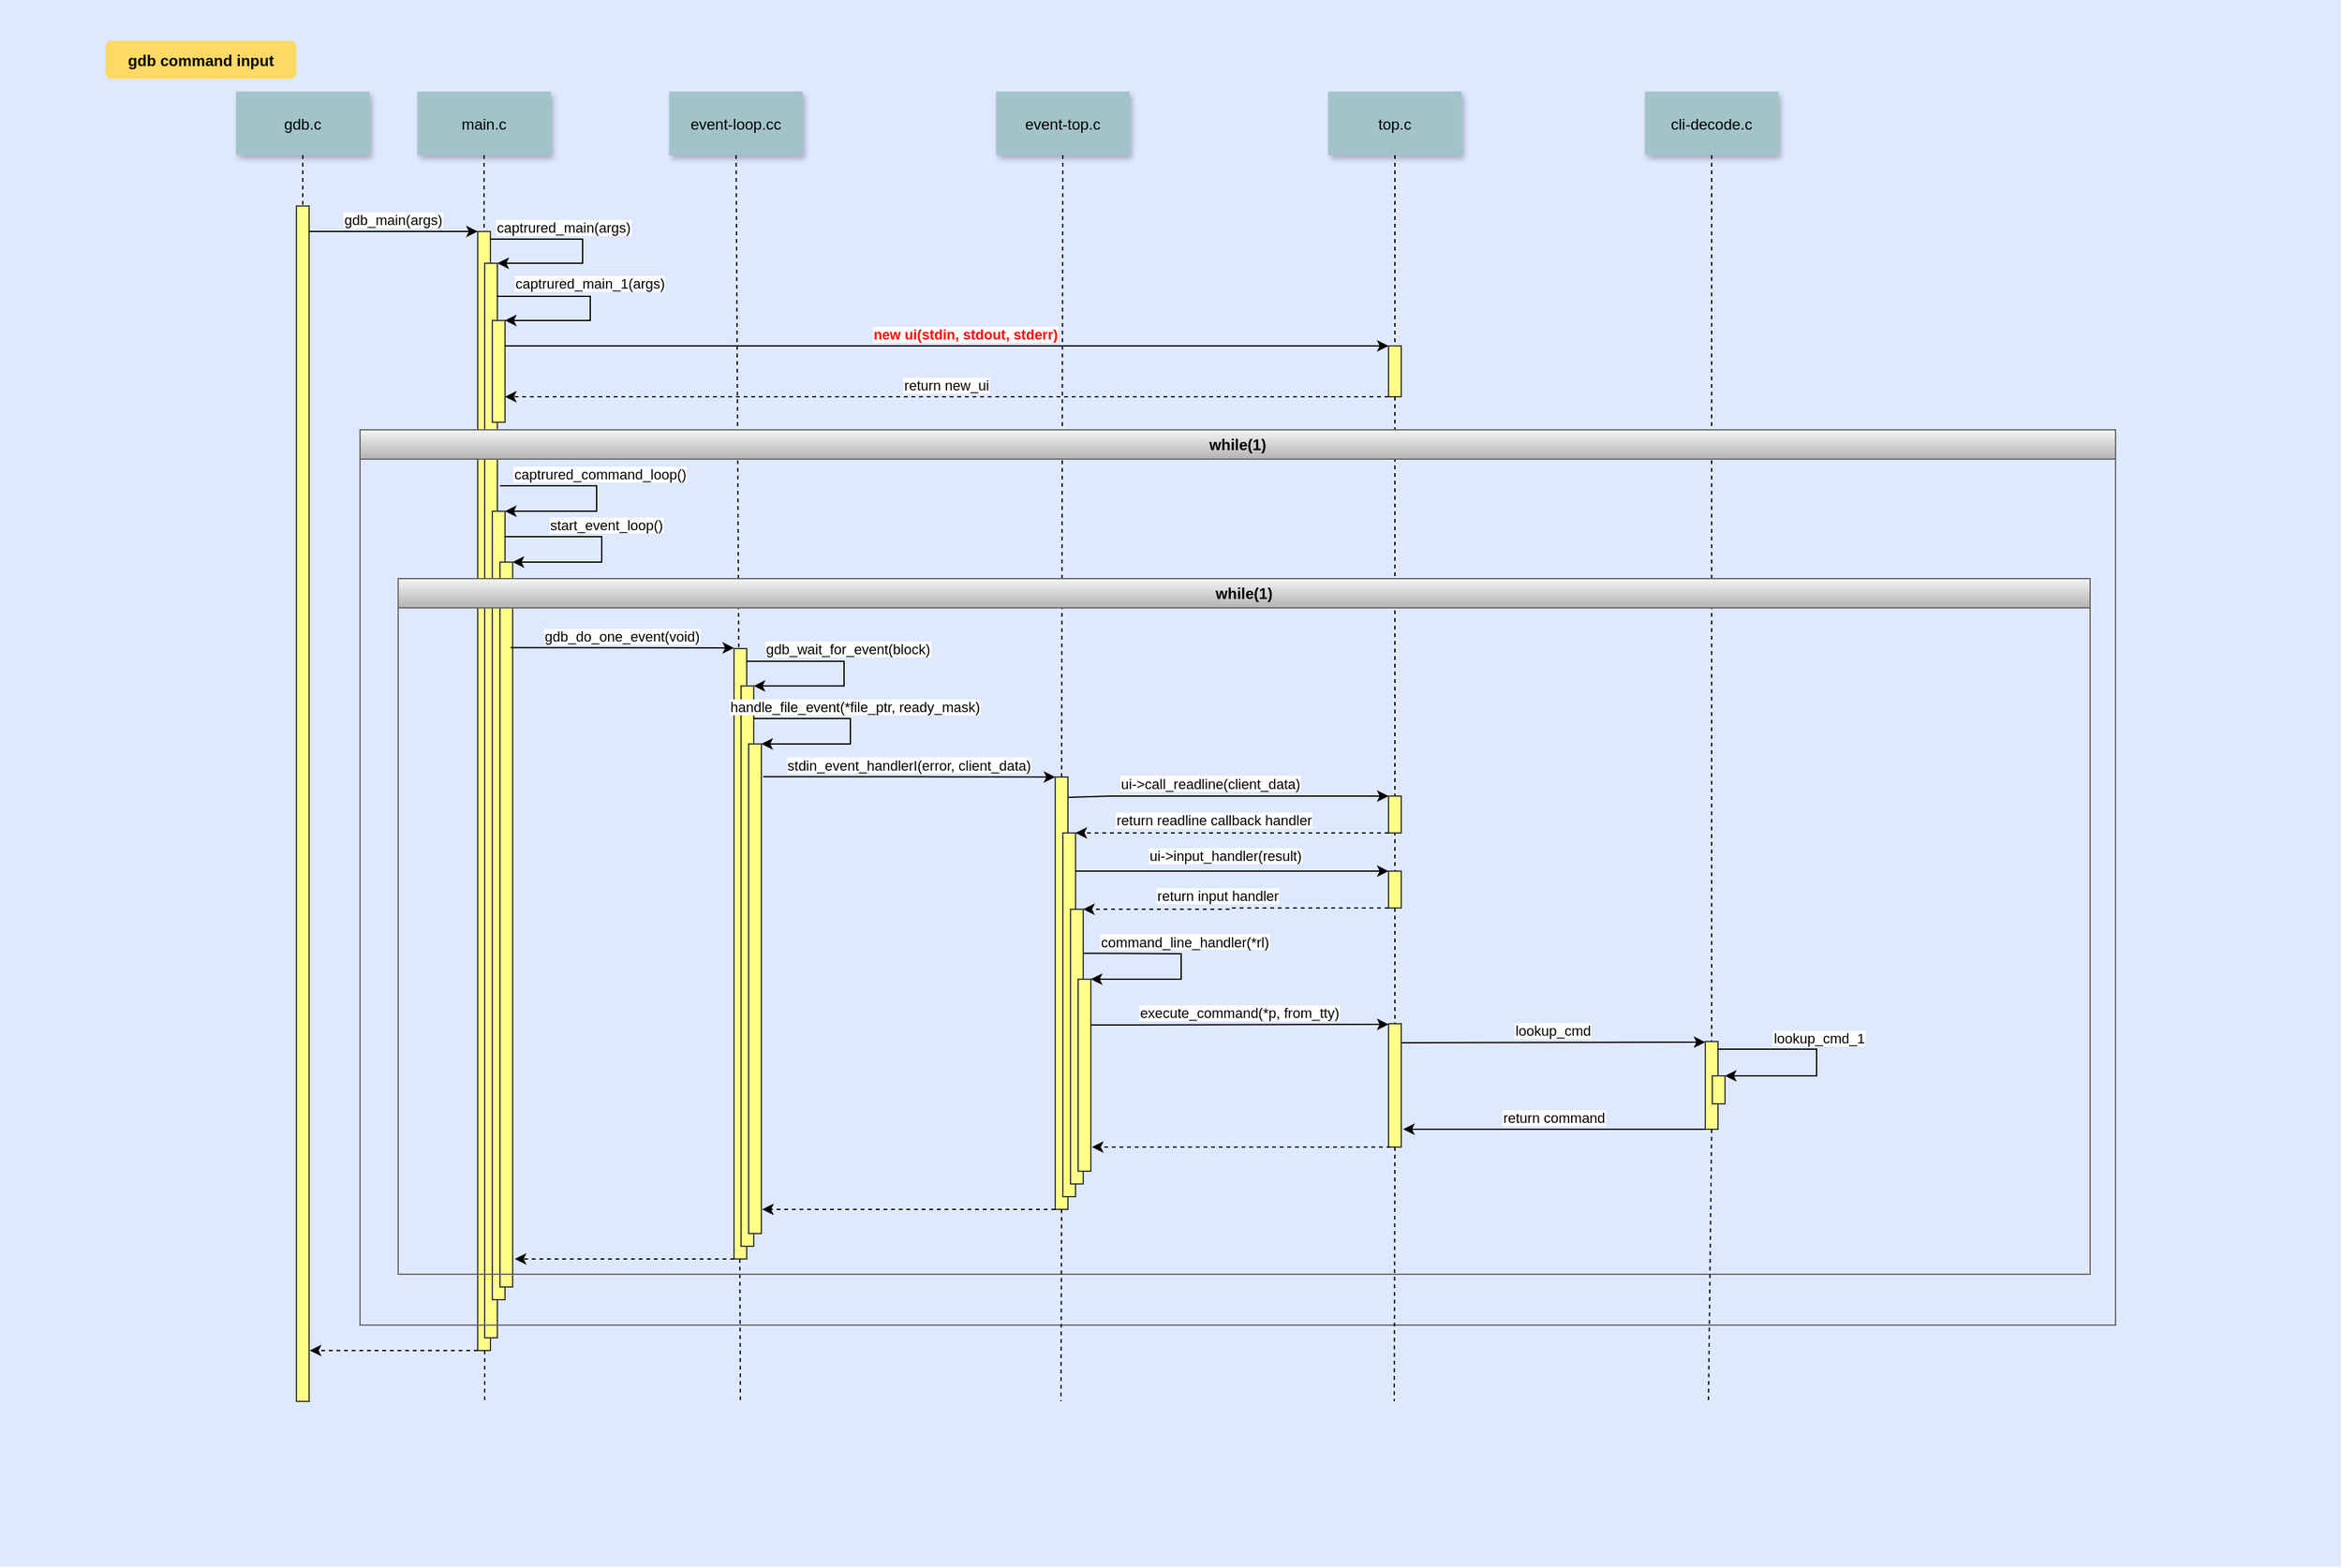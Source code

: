 <mxfile version="24.0.7" type="github">
  <diagram name="Page-1" id="9361dd3d-8414-5efd-6122-117bd74ce7a7">
    <mxGraphModel dx="2024" dy="1307" grid="1" gridSize="10" guides="1" tooltips="1" connect="1" arrows="1" fold="1" page="0" pageScale="1.5" pageWidth="826" pageHeight="1169" background="none" math="0" shadow="0">
      <root>
        <mxCell id="0" />
        <mxCell id="1" parent="0" />
        <mxCell id="69" value="" style="fillColor=#DEE8FF;strokeColor=none" parent="1" vertex="1">
          <mxGeometry x="-33" y="-12" width="1840" height="1232" as="geometry" />
        </mxCell>
        <mxCell id="2" value="" style="fillColor=#ffff88;strokeColor=#36393d;" parent="1" vertex="1">
          <mxGeometry x="200" y="150" width="10" height="940" as="geometry" />
        </mxCell>
        <mxCell id="4" value="gdb.c" style="shadow=1;fillColor=#A2C4C9;strokeColor=none" parent="1" vertex="1">
          <mxGeometry x="152.5" y="60" width="105" height="50" as="geometry" />
        </mxCell>
        <mxCell id="6" value="" style="fillColor=#ffff88;strokeColor=#36393d;" parent="1" vertex="1">
          <mxGeometry x="342.5" y="170" width="10" height="880" as="geometry" />
        </mxCell>
        <mxCell id="7" value="main.c" style="shadow=1;fillColor=#A2C4C9;strokeColor=none" parent="1" vertex="1">
          <mxGeometry x="295" y="60" width="105" height="50" as="geometry" />
        </mxCell>
        <mxCell id="8" value="" style="edgeStyle=none;endArrow=none;dashed=1" parent="1" source="7" target="6" edge="1">
          <mxGeometry x="272.335" y="165" width="100" height="100" as="geometry">
            <mxPoint x="347.259" y="110" as="sourcePoint" />
            <mxPoint x="347.576" y="165" as="targetPoint" />
          </mxGeometry>
        </mxCell>
        <mxCell id="9" value="gdb_main(args)" style="edgeStyle=none;verticalLabelPosition=top;verticalAlign=bottom;entryX=0;entryY=0;entryDx=0;entryDy=0;" parent="1" target="6" edge="1">
          <mxGeometry x="220" y="92" width="100" height="100" as="geometry">
            <mxPoint x="210" y="170" as="sourcePoint" />
            <mxPoint x="340" y="170" as="targetPoint" />
          </mxGeometry>
        </mxCell>
        <mxCell id="13" value="captrured_main(args)" style="edgeStyle=orthogonalEdgeStyle;verticalLabelPosition=top;verticalAlign=bottom;exitX=1.25;exitY=0.213;exitDx=0;exitDy=0;flowAnimation=0;rounded=0;strokeColor=default;jumpStyle=none;shadow=0;comic=0;noJump=0;exitPerimeter=0;entryX=1;entryY=0;entryDx=0;entryDy=0;" parent="1" target="NpjNhpAdD-cPr5dTdstZ-95" edge="1">
          <mxGeometry width="100" height="100" as="geometry">
            <mxPoint x="352.5" y="175.0" as="sourcePoint" />
            <mxPoint x="358" y="195" as="targetPoint" />
            <Array as="points">
              <mxPoint x="425" y="176" />
              <mxPoint x="425" y="195" />
            </Array>
            <mxPoint x="55" y="-9" as="offset" />
          </mxGeometry>
        </mxCell>
        <mxCell id="33" value="" style="edgeStyle=elbowEdgeStyle;elbow=horizontal;endArrow=none;dashed=1" parent="1" source="4" target="2" edge="1">
          <mxGeometry x="230.0" y="310" width="100" height="100" as="geometry">
            <mxPoint x="230.0" y="410" as="sourcePoint" />
            <mxPoint x="330" y="310" as="targetPoint" />
          </mxGeometry>
        </mxCell>
        <mxCell id="71" value="gdb command input" style="rounded=1;fontStyle=1;fillColor=#FFD966;strokeColor=none" parent="1" vertex="1">
          <mxGeometry x="50" y="20" width="150" height="30" as="geometry" />
        </mxCell>
        <mxCell id="NpjNhpAdD-cPr5dTdstZ-95" value="" style="fillColor=#ffff88;strokeColor=#36393d;" parent="1" vertex="1">
          <mxGeometry x="348" y="195" width="10" height="845" as="geometry" />
        </mxCell>
        <mxCell id="NpjNhpAdD-cPr5dTdstZ-96" value="" style="fillColor=#ffff88;strokeColor=#36393d;" parent="1" vertex="1">
          <mxGeometry x="354" y="240" width="10" height="80" as="geometry" />
        </mxCell>
        <mxCell id="NpjNhpAdD-cPr5dTdstZ-100" value="captrured_main_1(args)" style="edgeStyle=orthogonalEdgeStyle;verticalLabelPosition=top;verticalAlign=bottom;exitX=1.25;exitY=0.213;exitDx=0;exitDy=0;flowAnimation=0;rounded=0;strokeColor=default;jumpStyle=none;shadow=0;comic=0;noJump=0;exitPerimeter=0;entryX=1;entryY=0;entryDx=0;entryDy=0;" parent="1" target="NpjNhpAdD-cPr5dTdstZ-96" edge="1">
          <mxGeometry width="100" height="100" as="geometry">
            <mxPoint x="358" y="220.0" as="sourcePoint" />
            <mxPoint x="363.5" y="240" as="targetPoint" />
            <Array as="points">
              <mxPoint x="431" y="221" />
              <mxPoint x="431" y="240" />
            </Array>
            <mxPoint x="70" y="-10" as="offset" />
          </mxGeometry>
        </mxCell>
        <mxCell id="NpjNhpAdD-cPr5dTdstZ-152" value="" style="fillColor=#ffff88;strokeColor=#36393d;" parent="1" vertex="1">
          <mxGeometry x="1058.5" y="260" width="10" height="40" as="geometry" />
        </mxCell>
        <mxCell id="NpjNhpAdD-cPr5dTdstZ-154" value="new ui(stdin, stdout, stderr)" style="edgeStyle=none;verticalLabelPosition=top;verticalAlign=bottom;entryX=0;entryY=0;entryDx=0;entryDy=0;strokeColor=default;fontStyle=1;fontColor=#ff0000;" parent="1" edge="1" target="NpjNhpAdD-cPr5dTdstZ-152">
          <mxGeometry width="100" height="100" as="geometry">
            <mxPoint x="363.75" y="260" as="sourcePoint" />
            <mxPoint x="567.5" y="260.42" as="targetPoint" />
            <mxPoint x="15" as="offset" />
          </mxGeometry>
        </mxCell>
        <mxCell id="NpjNhpAdD-cPr5dTdstZ-155" value="return new_ui" style="edgeStyle=none;verticalLabelPosition=top;verticalAlign=bottom;entryX=1;entryY=0.75;entryDx=0;entryDy=0;dashed=1;exitX=0;exitY=1;exitDx=0;exitDy=0;" parent="1" target="NpjNhpAdD-cPr5dTdstZ-96" edge="1" source="NpjNhpAdD-cPr5dTdstZ-152">
          <mxGeometry x="220" y="92" width="100" height="100" as="geometry">
            <mxPoint x="567.5" y="290" as="sourcePoint" />
            <mxPoint x="376.25" y="290" as="targetPoint" />
          </mxGeometry>
        </mxCell>
        <mxCell id="8tz-lUX5db71lzaxd9jw-120" value="" style="group" vertex="1" connectable="0" parent="1">
          <mxGeometry x="750" y="60" width="105" height="50" as="geometry" />
        </mxCell>
        <mxCell id="NpjNhpAdD-cPr5dTdstZ-157" value="event-top.c" style="shadow=1;fillColor=#A2C4C9;strokeColor=none" parent="8tz-lUX5db71lzaxd9jw-120" vertex="1">
          <mxGeometry width="105" height="50" as="geometry" />
        </mxCell>
        <mxCell id="8tz-lUX5db71lzaxd9jw-121" value="" style="group" vertex="1" connectable="0" parent="1">
          <mxGeometry x="493" y="60" width="105" height="50" as="geometry" />
        </mxCell>
        <mxCell id="24" value="event-loop.cc" style="shadow=1;fillColor=#A2C4C9;strokeColor=none" parent="8tz-lUX5db71lzaxd9jw-121" vertex="1">
          <mxGeometry width="105" height="50" as="geometry" />
        </mxCell>
        <mxCell id="8tz-lUX5db71lzaxd9jw-92" value="" style="edgeStyle=none;endArrow=none;dashed=1;exitX=0.5;exitY=1;exitDx=0;exitDy=0;entryX=0.5;entryY=0;entryDx=0;entryDy=0;" edge="1" parent="1" source="8tz-lUX5db71lzaxd9jw-86" target="NpjNhpAdD-cPr5dTdstZ-152">
          <mxGeometry x="1907.335" y="225" width="100" height="100" as="geometry">
            <mxPoint x="1254" y="120" as="sourcePoint" />
            <mxPoint x="1064" y="260" as="targetPoint" />
          </mxGeometry>
        </mxCell>
        <mxCell id="8tz-lUX5db71lzaxd9jw-86" value="top.c" style="shadow=1;fillColor=#A2C4C9;strokeColor=none" vertex="1" parent="1">
          <mxGeometry x="1011" y="60" width="105" height="50" as="geometry" />
        </mxCell>
        <mxCell id="8tz-lUX5db71lzaxd9jw-90" value="cli-decode.c" style="shadow=1;fillColor=#A2C4C9;strokeColor=none" vertex="1" parent="1">
          <mxGeometry x="1260" y="60" width="105" height="50" as="geometry" />
        </mxCell>
        <mxCell id="8tz-lUX5db71lzaxd9jw-97" value="" style="edgeStyle=none;endArrow=none;dashed=1;entryX=0.5;entryY=0;entryDx=0;entryDy=0;exitX=0.5;exitY=1;exitDx=0;exitDy=0;" edge="1" parent="1" source="8tz-lUX5db71lzaxd9jw-90" target="8tz-lUX5db71lzaxd9jw-93">
          <mxGeometry x="2147.335" y="225" width="100" height="100" as="geometry">
            <mxPoint x="1472.66" y="110" as="sourcePoint" />
            <mxPoint x="1472.66" y="760" as="targetPoint" />
          </mxGeometry>
        </mxCell>
        <mxCell id="NpjNhpAdD-cPr5dTdstZ-158" value="" style="edgeStyle=none;endArrow=none;dashed=1;entryX=0.5;entryY=0;entryDx=0;entryDy=0;" parent="1" source="NpjNhpAdD-cPr5dTdstZ-157" target="NpjNhpAdD-cPr5dTdstZ-161" edge="1">
          <mxGeometry x="1677.335" y="225" width="100" height="100" as="geometry">
            <mxPoint x="1212.259" y="110" as="sourcePoint" />
            <mxPoint x="1040" y="220" as="targetPoint" />
          </mxGeometry>
        </mxCell>
        <mxCell id="25" value="" style="edgeStyle=none;endArrow=none;dashed=1" parent="1" source="24" target="26" edge="1">
          <mxGeometry x="1237.335" y="225" width="100" height="100" as="geometry">
            <mxPoint x="772.259" y="110" as="sourcePoint" />
            <mxPoint x="772.576" y="165" as="targetPoint" />
          </mxGeometry>
        </mxCell>
        <mxCell id="8tz-lUX5db71lzaxd9jw-95" value="lookup_cmd" style="edgeStyle=elbowEdgeStyle;elbow=vertical;verticalLabelPosition=top;verticalAlign=bottom;entryX=0;entryY=0;entryDx=0;entryDy=0;exitX=1;exitY=0.25;exitDx=0;exitDy=0;" edge="1" parent="1" target="8tz-lUX5db71lzaxd9jw-93">
          <mxGeometry x="1495.355" y="693.736" width="138.142" height="100" as="geometry">
            <mxPoint x="1068.5" y="808" as="sourcePoint" />
            <mxPoint x="1432.5" y="746" as="targetPoint" />
            <Array as="points" />
          </mxGeometry>
        </mxCell>
        <mxCell id="8tz-lUX5db71lzaxd9jw-93" value="" style="fillColor=#ffff88;strokeColor=#36393d;" vertex="1" parent="1">
          <mxGeometry x="1307.5" y="807" width="10" height="69" as="geometry" />
        </mxCell>
        <mxCell id="8tz-lUX5db71lzaxd9jw-101" value="return command" style="edgeStyle=elbowEdgeStyle;elbow=vertical;verticalLabelPosition=top;verticalAlign=bottom;exitX=0;exitY=1;exitDx=0;exitDy=0;" edge="1" parent="1" source="8tz-lUX5db71lzaxd9jw-93">
          <mxGeometry x="1510" y="696.736" width="100" height="100" as="geometry">
            <mxPoint x="1454.5" y="828" as="sourcePoint" />
            <mxPoint x="1070" y="876" as="targetPoint" />
            <Array as="points" />
          </mxGeometry>
        </mxCell>
        <mxCell id="8tz-lUX5db71lzaxd9jw-100" value="lookup_cmd_1" style="edgeStyle=orthogonalEdgeStyle;verticalLabelPosition=top;verticalAlign=bottom;flowAnimation=0;rounded=0;strokeColor=default;jumpStyle=none;shadow=0;comic=0;noJump=0;entryX=1;entryY=0;entryDx=0;entryDy=0;exitX=1;exitY=0;exitDx=0;exitDy=0;" edge="1" parent="1" target="8tz-lUX5db71lzaxd9jw-99">
          <mxGeometry x="360" y="-375" width="100" height="100" as="geometry">
            <mxPoint x="1317.5" y="813" as="sourcePoint" />
            <mxPoint x="1323.0" y="833" as="targetPoint" />
            <Array as="points">
              <mxPoint x="1395" y="813" />
              <mxPoint x="1395" y="834" />
            </Array>
            <mxPoint x="77" y="-10" as="offset" />
          </mxGeometry>
        </mxCell>
        <mxCell id="8tz-lUX5db71lzaxd9jw-105" value="" style="group;strokeWidth=4;" vertex="1" connectable="0" parent="1">
          <mxGeometry x="796.5" y="599" width="222.5" height="370" as="geometry" />
        </mxCell>
        <mxCell id="NpjNhpAdD-cPr5dTdstZ-161" value="" style="fillColor=#ffff88;strokeColor=#36393d;" parent="8tz-lUX5db71lzaxd9jw-105" vertex="1">
          <mxGeometry width="10" height="340" as="geometry" />
        </mxCell>
        <mxCell id="8tz-lUX5db71lzaxd9jw-85" value="command_line_handler(*rl)" style="edgeStyle=orthogonalEdgeStyle;verticalLabelPosition=top;verticalAlign=bottom;flowAnimation=0;rounded=0;strokeColor=default;jumpStyle=none;shadow=0;comic=0;noJump=0;entryX=1;entryY=0;entryDx=0;entryDy=0;exitX=1.017;exitY=0.125;exitDx=0;exitDy=0;exitPerimeter=0;" edge="1" parent="8tz-lUX5db71lzaxd9jw-105" target="8tz-lUX5db71lzaxd9jw-84">
          <mxGeometry width="100" height="100" as="geometry">
            <mxPoint x="22.17" y="138.625" as="sourcePoint" />
            <mxPoint x="28.51" y="159" as="targetPoint" />
            <Array as="points">
              <mxPoint x="24" y="139" />
              <mxPoint x="99" y="139" />
              <mxPoint x="99" y="159" />
              <mxPoint x="28" y="159" />
            </Array>
            <mxPoint x="77" y="-10" as="offset" />
          </mxGeometry>
        </mxCell>
        <mxCell id="8tz-lUX5db71lzaxd9jw-73" value="" style="fillColor=#ffff88;strokeColor=#36393d;" vertex="1" parent="8tz-lUX5db71lzaxd9jw-105">
          <mxGeometry x="6" y="44" width="10" height="286" as="geometry" />
        </mxCell>
        <mxCell id="8tz-lUX5db71lzaxd9jw-83" value="ui-&gt;input_handler(result)" style="edgeStyle=orthogonalEdgeStyle;verticalLabelPosition=top;verticalAlign=bottom;flowAnimation=0;rounded=0;strokeColor=default;jumpStyle=none;shadow=0;comic=0;noJump=0;entryX=0;entryY=0;entryDx=0;entryDy=0;" edge="1" parent="8tz-lUX5db71lzaxd9jw-105" target="8tz-lUX5db71lzaxd9jw-137">
          <mxGeometry width="100" height="100" as="geometry">
            <mxPoint x="16" y="74" as="sourcePoint" />
            <mxPoint x="22.51" y="94" as="targetPoint" />
            <Array as="points">
              <mxPoint x="262" y="74" />
            </Array>
            <mxPoint x="-5" y="-3" as="offset" />
          </mxGeometry>
        </mxCell>
        <mxCell id="8tz-lUX5db71lzaxd9jw-82" value="" style="fillColor=#ffff88;strokeColor=#36393d;" vertex="1" parent="8tz-lUX5db71lzaxd9jw-105">
          <mxGeometry x="12" y="104" width="10" height="216" as="geometry" />
        </mxCell>
        <mxCell id="8tz-lUX5db71lzaxd9jw-84" value="" style="fillColor=#ffff88;strokeColor=#36393d;" vertex="1" parent="8tz-lUX5db71lzaxd9jw-105">
          <mxGeometry x="18" y="159" width="10" height="151" as="geometry" />
        </mxCell>
        <mxCell id="8tz-lUX5db71lzaxd9jw-99" value="" style="fillColor=#ffff88;strokeColor=#36393d;" vertex="1" parent="1">
          <mxGeometry x="1313" y="834" width="10" height="22" as="geometry" />
        </mxCell>
        <mxCell id="8tz-lUX5db71lzaxd9jw-128" value="" style="edgeStyle=none;endArrow=none;dashed=1;exitX=0.5;exitY=1;exitDx=0;exitDy=0;entryX=0.5;entryY=0;entryDx=0;entryDy=0;" edge="1" parent="1" source="NpjNhpAdD-cPr5dTdstZ-152" target="8tz-lUX5db71lzaxd9jw-89">
          <mxGeometry x="1907.335" y="225" width="100" height="100" as="geometry">
            <mxPoint x="1063.24" y="310" as="sourcePoint" />
            <mxPoint x="1063.24" y="460" as="targetPoint" />
          </mxGeometry>
        </mxCell>
        <mxCell id="8tz-lUX5db71lzaxd9jw-129" value="stdin_event_handlerI(error, client_data)" style="edgeStyle=elbowEdgeStyle;elbow=horizontal;verticalLabelPosition=top;verticalAlign=bottom;entryX=0;entryY=0;entryDx=0;entryDy=0;exitX=1.141;exitY=0.067;exitDx=0;exitDy=0;exitPerimeter=0;" edge="1" parent="1" source="NpjNhpAdD-cPr5dTdstZ-143" target="NpjNhpAdD-cPr5dTdstZ-161">
          <mxGeometry x="580" y="374.736" width="100" height="100" as="geometry">
            <mxPoint x="570" y="599" as="sourcePoint" />
            <mxPoint x="784" y="590.5" as="targetPoint" />
            <Array as="points">
              <mxPoint x="700" y="600" />
            </Array>
          </mxGeometry>
        </mxCell>
        <mxCell id="NpjNhpAdD-cPr5dTdstZ-94" value="captrured_command_loop()" style="edgeStyle=orthogonalEdgeStyle;verticalLabelPosition=top;verticalAlign=bottom;flowAnimation=0;rounded=0;strokeColor=default;jumpStyle=none;shadow=0;comic=0;noJump=0;entryX=1;entryY=0;entryDx=0;entryDy=0;" parent="1" target="NpjNhpAdD-cPr5dTdstZ-102" edge="1">
          <mxGeometry x="250" y="330" width="100" height="100" as="geometry">
            <mxPoint x="360" y="370" as="sourcePoint" />
            <mxPoint x="366.25" y="389.39" as="targetPoint" />
            <Array as="points">
              <mxPoint x="436" y="370" />
              <mxPoint x="436" y="390" />
            </Array>
            <mxPoint x="77" y="-10" as="offset" />
          </mxGeometry>
        </mxCell>
        <mxCell id="NpjNhpAdD-cPr5dTdstZ-102" value="" style="fillColor=#ffff88;strokeColor=#36393d;" parent="1" vertex="1">
          <mxGeometry x="354" y="390" width="10" height="620" as="geometry" />
        </mxCell>
        <mxCell id="NpjNhpAdD-cPr5dTdstZ-105" value="while(1)" style="swimlane;whiteSpace=wrap;html=1;swimlaneFillColor=none;container=0;fillColor=#f5f5f5;strokeColor=#666666;gradientColor=#b3b3b3;" parent="1" vertex="1">
          <mxGeometry x="250" y="326" width="1380" height="704" as="geometry" />
        </mxCell>
        <mxCell id="NpjNhpAdD-cPr5dTdstZ-106" value="start_event_loop()" style="edgeStyle=orthogonalEdgeStyle;verticalLabelPosition=top;verticalAlign=bottom;flowAnimation=0;rounded=0;strokeColor=default;jumpStyle=none;shadow=0;comic=0;noJump=0;entryX=1;entryY=0;entryDx=0;entryDy=0;" parent="1" target="NpjNhpAdD-cPr5dTdstZ-107" edge="1">
          <mxGeometry x="250" y="330" width="100" height="100" as="geometry">
            <mxPoint x="363.75" y="410.04" as="sourcePoint" />
            <mxPoint x="380" y="430" as="targetPoint" />
            <Array as="points">
              <mxPoint x="440" y="410" />
              <mxPoint x="440" y="430" />
            </Array>
            <mxPoint x="77" y="-10" as="offset" />
          </mxGeometry>
        </mxCell>
        <mxCell id="NpjNhpAdD-cPr5dTdstZ-107" value="" style="fillColor=#ffff88;strokeColor=#36393d;" parent="1" vertex="1">
          <mxGeometry x="360" y="430" width="10" height="570" as="geometry" />
        </mxCell>
        <mxCell id="34" value="gdb_do_one_event(void)" style="edgeStyle=elbowEdgeStyle;elbow=vertical;verticalLabelPosition=top;verticalAlign=bottom;entryX=0;entryY=0;entryDx=0;entryDy=0;exitX=0.833;exitY=0.118;exitDx=0;exitDy=0;exitPerimeter=0;" parent="1" target="26" edge="1" source="NpjNhpAdD-cPr5dTdstZ-107">
          <mxGeometry x="830" y="704.736" width="100" height="100" as="geometry">
            <mxPoint x="372.5" y="482.82" as="sourcePoint" />
            <mxPoint x="740" y="482" as="targetPoint" />
            <Array as="points" />
          </mxGeometry>
        </mxCell>
        <mxCell id="8tz-lUX5db71lzaxd9jw-89" value="" style="fillColor=#ffff88;strokeColor=#36393d;" vertex="1" parent="1">
          <mxGeometry x="1058.5" y="793" width="10" height="97" as="geometry" />
        </mxCell>
        <mxCell id="8tz-lUX5db71lzaxd9jw-104" value="" style="group" vertex="1" connectable="0" parent="1">
          <mxGeometry x="544" y="498" width="91.51" height="520" as="geometry" />
        </mxCell>
        <mxCell id="26" value="" style="fillColor=#ffff88;strokeColor=#36393d;" parent="8tz-lUX5db71lzaxd9jw-104" vertex="1">
          <mxGeometry width="10" height="480" as="geometry" />
        </mxCell>
        <mxCell id="NpjNhpAdD-cPr5dTdstZ-138" value="" style="fillColor=#ffff88;strokeColor=#36393d;" parent="8tz-lUX5db71lzaxd9jw-104" vertex="1">
          <mxGeometry x="5.51" y="29.41" width="10" height="440.59" as="geometry" />
        </mxCell>
        <mxCell id="NpjNhpAdD-cPr5dTdstZ-136" value="gdb_wait_for_event(block)" style="edgeStyle=orthogonalEdgeStyle;verticalLabelPosition=top;verticalAlign=bottom;flowAnimation=0;rounded=0;strokeColor=default;jumpStyle=none;shadow=0;comic=0;noJump=0;entryX=1;entryY=0;entryDx=0;entryDy=0;" parent="8tz-lUX5db71lzaxd9jw-104" target="NpjNhpAdD-cPr5dTdstZ-138" edge="1">
          <mxGeometry x="-300" y="-290" width="100" height="100" as="geometry">
            <mxPoint x="10" y="10" as="sourcePoint" />
            <mxPoint x="20" y="29.96" as="targetPoint" />
            <Array as="points">
              <mxPoint x="86.51" y="10" />
              <mxPoint x="86.51" y="29" />
            </Array>
            <mxPoint x="77" y="-10" as="offset" />
          </mxGeometry>
        </mxCell>
        <mxCell id="NpjNhpAdD-cPr5dTdstZ-144" value="handle_file_event(*file_ptr, ready_mask)" style="edgeStyle=orthogonalEdgeStyle;verticalLabelPosition=top;verticalAlign=bottom;flowAnimation=0;rounded=0;strokeColor=default;jumpStyle=none;shadow=0;comic=0;noJump=0;entryX=1;entryY=0;entryDx=0;entryDy=0;" parent="8tz-lUX5db71lzaxd9jw-104" target="NpjNhpAdD-cPr5dTdstZ-143" edge="1">
          <mxGeometry x="-610" y="-700" width="100" height="100" as="geometry">
            <mxPoint x="15" y="55" as="sourcePoint" />
            <mxPoint x="25" y="74.96" as="targetPoint" />
            <Array as="points">
              <mxPoint x="91.51" y="55" />
              <mxPoint x="91.51" y="75" />
            </Array>
            <mxPoint x="77" y="-10" as="offset" />
          </mxGeometry>
        </mxCell>
        <mxCell id="NpjNhpAdD-cPr5dTdstZ-143" value="" style="fillColor=#ffff88;strokeColor=#36393d;" parent="8tz-lUX5db71lzaxd9jw-104" vertex="1">
          <mxGeometry x="11.51" y="75" width="10" height="385" as="geometry" />
        </mxCell>
        <mxCell id="8tz-lUX5db71lzaxd9jw-141" value="" style="edgeStyle=none;endArrow=none;dashed=1;exitX=0.5;exitY=1;exitDx=0;exitDy=0;" edge="1" parent="8tz-lUX5db71lzaxd9jw-104">
          <mxGeometry x="-167.429" y="-125.303" width="100" height="100" as="geometry">
            <mxPoint x="4.58" y="480" as="sourcePoint" />
            <mxPoint x="5" y="592" as="targetPoint" />
          </mxGeometry>
        </mxCell>
        <mxCell id="NpjNhpAdD-cPr5dTdstZ-127" value="while(1)" style="swimlane;whiteSpace=wrap;html=1;container=0;fillColor=#f5f5f5;strokeColor=#666666;gradientColor=#b3b3b3;" parent="1" vertex="1">
          <mxGeometry x="280" y="443" width="1330" height="547" as="geometry" />
        </mxCell>
        <mxCell id="8tz-lUX5db71lzaxd9jw-130" value="" style="fillColor=#ffff88;strokeColor=#36393d;" vertex="1" parent="NpjNhpAdD-cPr5dTdstZ-127">
          <mxGeometry x="778.5" y="171" width="10" height="29" as="geometry" />
        </mxCell>
        <mxCell id="8tz-lUX5db71lzaxd9jw-142" value="" style="edgeStyle=none;endArrow=none;dashed=1;exitX=0.5;exitY=1;exitDx=0;exitDy=0;" edge="1" parent="NpjNhpAdD-cPr5dTdstZ-127" source="NpjNhpAdD-cPr5dTdstZ-161">
          <mxGeometry x="96.571" y="-70.303" width="100" height="100" as="geometry">
            <mxPoint x="521" y="497" as="sourcePoint" />
            <mxPoint x="521" y="647" as="targetPoint" />
          </mxGeometry>
        </mxCell>
        <mxCell id="8tz-lUX5db71lzaxd9jw-143" value="" style="edgeStyle=none;endArrow=none;dashed=1;exitX=0.5;exitY=1;exitDx=0;exitDy=0;" edge="1" parent="NpjNhpAdD-cPr5dTdstZ-127" source="8tz-lUX5db71lzaxd9jw-89">
          <mxGeometry x="96.571" y="-70.303" width="100" height="100" as="geometry">
            <mxPoint x="783" y="447" as="sourcePoint" />
            <mxPoint x="783" y="647" as="targetPoint" />
          </mxGeometry>
        </mxCell>
        <mxCell id="8tz-lUX5db71lzaxd9jw-75" value="ui-&gt;call_readline(client_data)" style="edgeStyle=orthogonalEdgeStyle;verticalLabelPosition=top;verticalAlign=bottom;flowAnimation=0;rounded=0;strokeColor=default;jumpStyle=none;shadow=0;comic=0;noJump=0;entryX=0;entryY=0;entryDx=0;entryDy=0;exitX=1.05;exitY=0.047;exitDx=0;exitDy=0;exitPerimeter=0;" edge="1" parent="1" source="NpjNhpAdD-cPr5dTdstZ-161" target="8tz-lUX5db71lzaxd9jw-130">
          <mxGeometry width="100" height="100" as="geometry">
            <mxPoint x="810" y="614" as="sourcePoint" />
            <mxPoint x="1046.02" y="613" as="targetPoint" />
            <Array as="points">
              <mxPoint x="840" y="614" />
              <mxPoint x="840" y="614" />
            </Array>
            <mxPoint x="-14" y="-1" as="offset" />
          </mxGeometry>
        </mxCell>
        <mxCell id="8tz-lUX5db71lzaxd9jw-136" value="return readline callback handler" style="edgeStyle=orthogonalEdgeStyle;verticalLabelPosition=top;verticalAlign=bottom;flowAnimation=0;rounded=0;strokeColor=default;jumpStyle=none;shadow=0;comic=0;noJump=0;entryX=1;entryY=0;entryDx=0;entryDy=0;exitX=0;exitY=1;exitDx=0;exitDy=0;dashed=1;" edge="1" parent="1" source="8tz-lUX5db71lzaxd9jw-130" target="8tz-lUX5db71lzaxd9jw-73">
          <mxGeometry width="100" height="100" as="geometry">
            <mxPoint x="1061.5" y="640" as="sourcePoint" />
            <mxPoint x="820" y="640" as="targetPoint" />
            <Array as="points">
              <mxPoint x="813" y="643" />
            </Array>
            <mxPoint x="-14" y="-1" as="offset" />
          </mxGeometry>
        </mxCell>
        <mxCell id="8tz-lUX5db71lzaxd9jw-137" value="" style="fillColor=#ffff88;strokeColor=#36393d;" vertex="1" parent="1">
          <mxGeometry x="1058.5" y="673" width="10" height="29" as="geometry" />
        </mxCell>
        <mxCell id="8tz-lUX5db71lzaxd9jw-138" value="return input handler" style="edgeStyle=orthogonalEdgeStyle;verticalLabelPosition=top;verticalAlign=bottom;flowAnimation=0;rounded=0;strokeColor=default;jumpStyle=none;shadow=0;comic=0;noJump=0;exitX=0;exitY=1;exitDx=0;exitDy=0;dashed=1;entryX=1;entryY=0;entryDx=0;entryDy=0;" edge="1" parent="1" source="8tz-lUX5db71lzaxd9jw-137" target="8tz-lUX5db71lzaxd9jw-82">
          <mxGeometry width="100" height="100" as="geometry">
            <mxPoint x="1058.5" y="702" as="sourcePoint" />
            <mxPoint x="813" y="702" as="targetPoint" />
            <Array as="points">
              <mxPoint x="936" y="702" />
              <mxPoint x="818" y="703" />
            </Array>
            <mxPoint x="-14" y="-1" as="offset" />
          </mxGeometry>
        </mxCell>
        <mxCell id="NpjNhpAdD-cPr5dTdstZ-162" value="execute_command(*p, from_tty)" style="edgeStyle=elbowEdgeStyle;elbow=vertical;verticalLabelPosition=top;verticalAlign=bottom;entryX=0;entryY=0;entryDx=0;entryDy=0;exitX=1;exitY=0.231;exitDx=0;exitDy=0;exitPerimeter=0;" parent="1" edge="1" target="8tz-lUX5db71lzaxd9jw-89">
          <mxGeometry x="2050" y="1115.736" width="100" height="100" as="geometry">
            <mxPoint x="824.5" y="794.024" as="sourcePoint" />
            <mxPoint x="1058.5" y="792.0" as="targetPoint" />
            <Array as="points" />
          </mxGeometry>
        </mxCell>
        <mxCell id="8tz-lUX5db71lzaxd9jw-139" value="" style="edgeStyle=elbowEdgeStyle;elbow=vertical;verticalLabelPosition=top;verticalAlign=bottom;dashed=1;entryX=1.088;entryY=0.876;entryDx=0;entryDy=0;entryPerimeter=0;" edge="1" parent="1" target="8tz-lUX5db71lzaxd9jw-84">
          <mxGeometry x="1510" y="696.736" width="100" height="100" as="geometry">
            <mxPoint x="1060" y="890" as="sourcePoint" />
            <mxPoint x="830" y="890" as="targetPoint" />
            <Array as="points" />
          </mxGeometry>
        </mxCell>
        <mxCell id="NpjNhpAdD-cPr5dTdstZ-169" value="" style="edgeStyle=none;endArrow=none;dashed=1;exitX=0.5;exitY=1;exitDx=0;exitDy=0;" parent="1" edge="1">
          <mxGeometry x="376.571" y="372.697" width="100" height="100" as="geometry">
            <mxPoint x="348" y="1050" as="sourcePoint" />
            <mxPoint x="348" y="1090" as="targetPoint" />
          </mxGeometry>
        </mxCell>
        <mxCell id="8tz-lUX5db71lzaxd9jw-144" value="" style="edgeStyle=none;endArrow=none;dashed=1;exitX=0.5;exitY=1;exitDx=0;exitDy=0;" edge="1" parent="1" source="8tz-lUX5db71lzaxd9jw-93">
          <mxGeometry x="376.571" y="372.697" width="100" height="100" as="geometry">
            <mxPoint x="1312.08" y="876" as="sourcePoint" />
            <mxPoint x="1310" y="1090" as="targetPoint" />
          </mxGeometry>
        </mxCell>
        <mxCell id="8tz-lUX5db71lzaxd9jw-148" value="" style="edgeStyle=elbowEdgeStyle;elbow=vertical;verticalLabelPosition=top;verticalAlign=bottom;dashed=1;exitX=0;exitY=1;exitDx=0;exitDy=0;entryX=1.167;entryY=0.966;entryDx=0;entryDy=0;entryPerimeter=0;" edge="1" parent="1" source="26">
          <mxGeometry x="1230" y="253.736" width="100" height="100" as="geometry">
            <mxPoint x="544" y="976.0" as="sourcePoint" />
            <mxPoint x="371.67" y="978.62" as="targetPoint" />
            <Array as="points">
              <mxPoint x="460" y="978" />
            </Array>
          </mxGeometry>
        </mxCell>
        <mxCell id="8tz-lUX5db71lzaxd9jw-149" value="" style="edgeStyle=elbowEdgeStyle;elbow=vertical;verticalLabelPosition=top;verticalAlign=bottom;dashed=1;exitX=0;exitY=1;exitDx=0;exitDy=0;entryX=1.055;entryY=0.958;entryDx=0;entryDy=0;entryPerimeter=0;" edge="1" parent="1" source="6" target="2">
          <mxGeometry x="1230" y="253.736" width="100" height="100" as="geometry">
            <mxPoint x="342.5" y="1050" as="sourcePoint" />
            <mxPoint x="170.17" y="1050.62" as="targetPoint" />
            <Array as="points">
              <mxPoint x="258.5" y="1050" />
            </Array>
          </mxGeometry>
        </mxCell>
        <mxCell id="8tz-lUX5db71lzaxd9jw-140" value="" style="edgeStyle=elbowEdgeStyle;elbow=vertical;verticalLabelPosition=top;verticalAlign=bottom;dashed=1;exitX=0;exitY=1;exitDx=0;exitDy=0;entryX=1.064;entryY=0.951;entryDx=0;entryDy=0;entryPerimeter=0;" edge="1" parent="1" source="NpjNhpAdD-cPr5dTdstZ-161" target="NpjNhpAdD-cPr5dTdstZ-143">
          <mxGeometry x="1510" y="696.736" width="100" height="100" as="geometry">
            <mxPoint x="790" y="970" as="sourcePoint" />
            <mxPoint x="570" y="939" as="targetPoint" />
            <Array as="points">
              <mxPoint x="680" y="939" />
            </Array>
          </mxGeometry>
        </mxCell>
      </root>
    </mxGraphModel>
  </diagram>
</mxfile>
